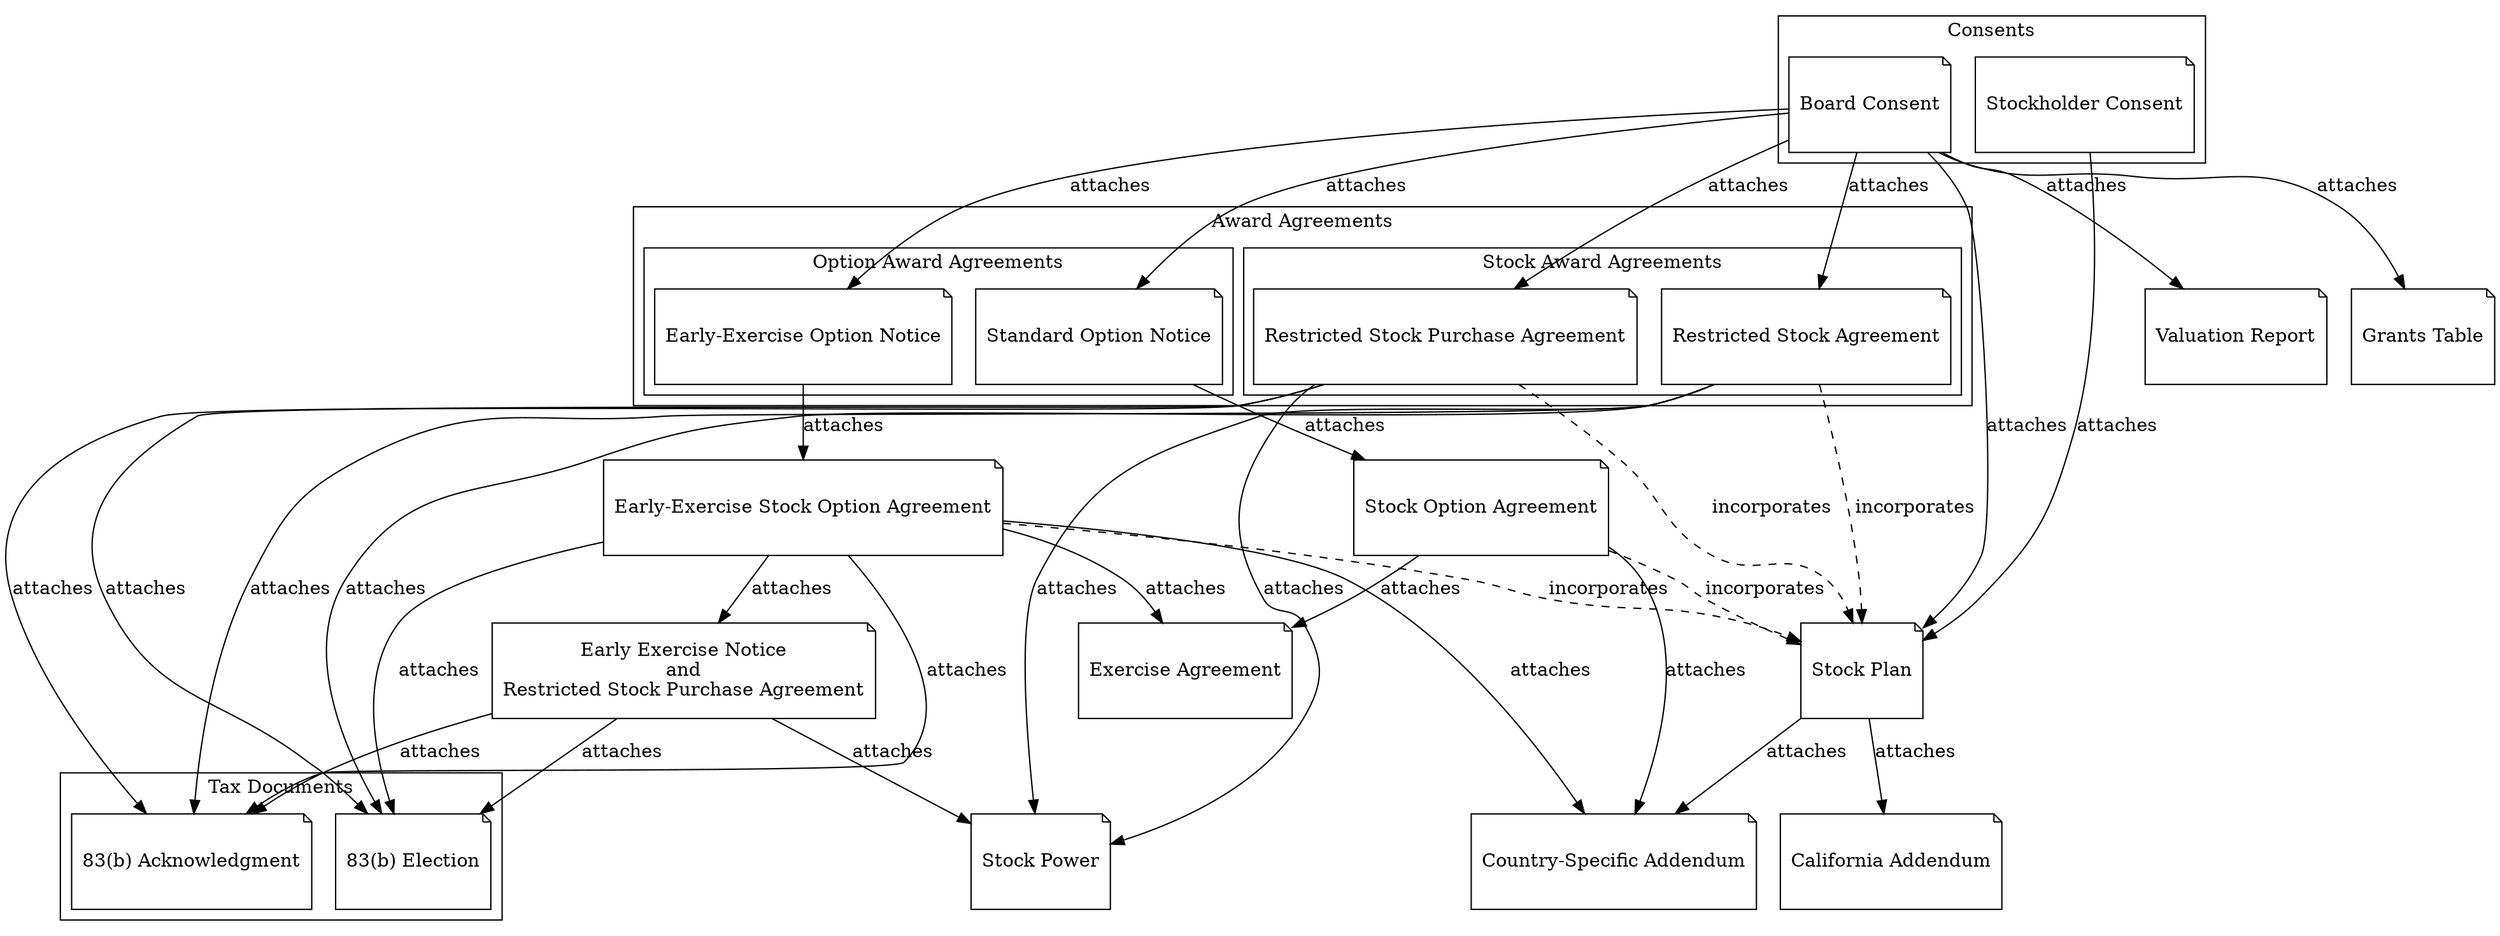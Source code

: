 digraph stockplan {

  node[shape=note, width=1, height=1];

  subgraph cluster_consents {
    label="Consents";
    graph[style=solid];
    "Board Consent";
    "Stockholder Consent";
  }

  subgraph cluster_awards {
    label="Award Agreements";
    graph[style=solid];

    subgraph cluster_options {
      label="Option Award Agreements";
      graph[style=solid];
      "Early-Exercise Option Notice";
      "Standard Option Notice";
    }

    subgraph cluster_stock {
      label="Stock Award Agreements";
      graph[style=solid];
      "Restricted Stock Purchase Agreement";
      "Restricted Stock Agreement";
    }
  }

  subgraph cluster_83b {
    label="Tax Documents";
    "83(b) Acknowledgment";
    "83(b) Election";
  }

  "Board Consent" -> "Stock Plan" [label=attaches];
  "Board Consent" -> "Standard Option Notice" [label=attaches];
  "Board Consent" -> "Early-Exercise Option Notice" [label=attaches];
  "Board Consent" -> "Restricted Stock Purchase Agreement" [label=attaches];
  "Board Consent" -> "Restricted Stock Agreement" [label=attaches];
  "Board Consent" -> "Valuation Report" [label=attaches];
  "Board Consent" -> "Grants Table" [label=attaches];

  "Stockholder Consent" -> "Stock Plan" [label=attaches];

  "Stock Plan" -> "California Addendum" [label=attaches];
  "Stock Plan" -> "Country-Specific Addendum" [label=attaches];

  "Standard Option Notice" -> "Stock Option Agreement" [label=attaches];
  "Stock Option Agreement" -> "Exercise Agreement" [label=attaches];
  "Stock Option Agreement" -> "Country-Specific Addendum" [label=attaches];

  "Stock Option Agreement" -> "Stock Plan" [label=incorporates, style=dashed];

  EENRSPA[label="Early Exercise Notice\nand\nRestricted Stock Purchase Agreement"];

  "Early-Exercise Option Notice" -> "Early-Exercise Stock Option Agreement" [label=attaches];
  "Early-Exercise Stock Option Agreement" -> EENRSPA [label=attaches];
  "Early-Exercise Stock Option Agreement" -> "Exercise Agreement" [label=attaches];
  "Early-Exercise Stock Option Agreement" -> "Country-Specific Addendum" [label=attaches];
  "Early-Exercise Stock Option Agreement" -> "83(b) Acknowledgment" [label=attaches];
  "Early-Exercise Stock Option Agreement" -> "83(b) Election" [label=attaches];

  EENRSPA -> "Stock Power" [label=attaches];
  EENRSPA -> "83(b) Acknowledgment" [label=attaches];
  EENRSPA -> "83(b) Election" [label=attaches];

  "Early-Exercise Stock Option Agreement" -> "Stock Plan" [label=incorporates, style=dashed];

  "Restricted Stock Agreement" -> "Stock Power" [label=attaches];
  "Restricted Stock Agreement" -> "83(b) Acknowledgment" [label=attaches];
  "Restricted Stock Agreement" -> "83(b) Election" [label=attaches];
  "Restricted Stock Agreement" -> "Stock Plan" [label=incorporates, style=dashed];

  "Restricted Stock Purchase Agreement" -> "Stock Power" [label=attaches];
  "Restricted Stock Purchase Agreement" -> "83(b) Acknowledgment" [label=attaches];
  "Restricted Stock Purchase Agreement" -> "83(b) Election" [label=attaches];
  "Restricted Stock Purchase Agreement" -> "Stock Plan" [label=incorporates, style=dashed];
}

